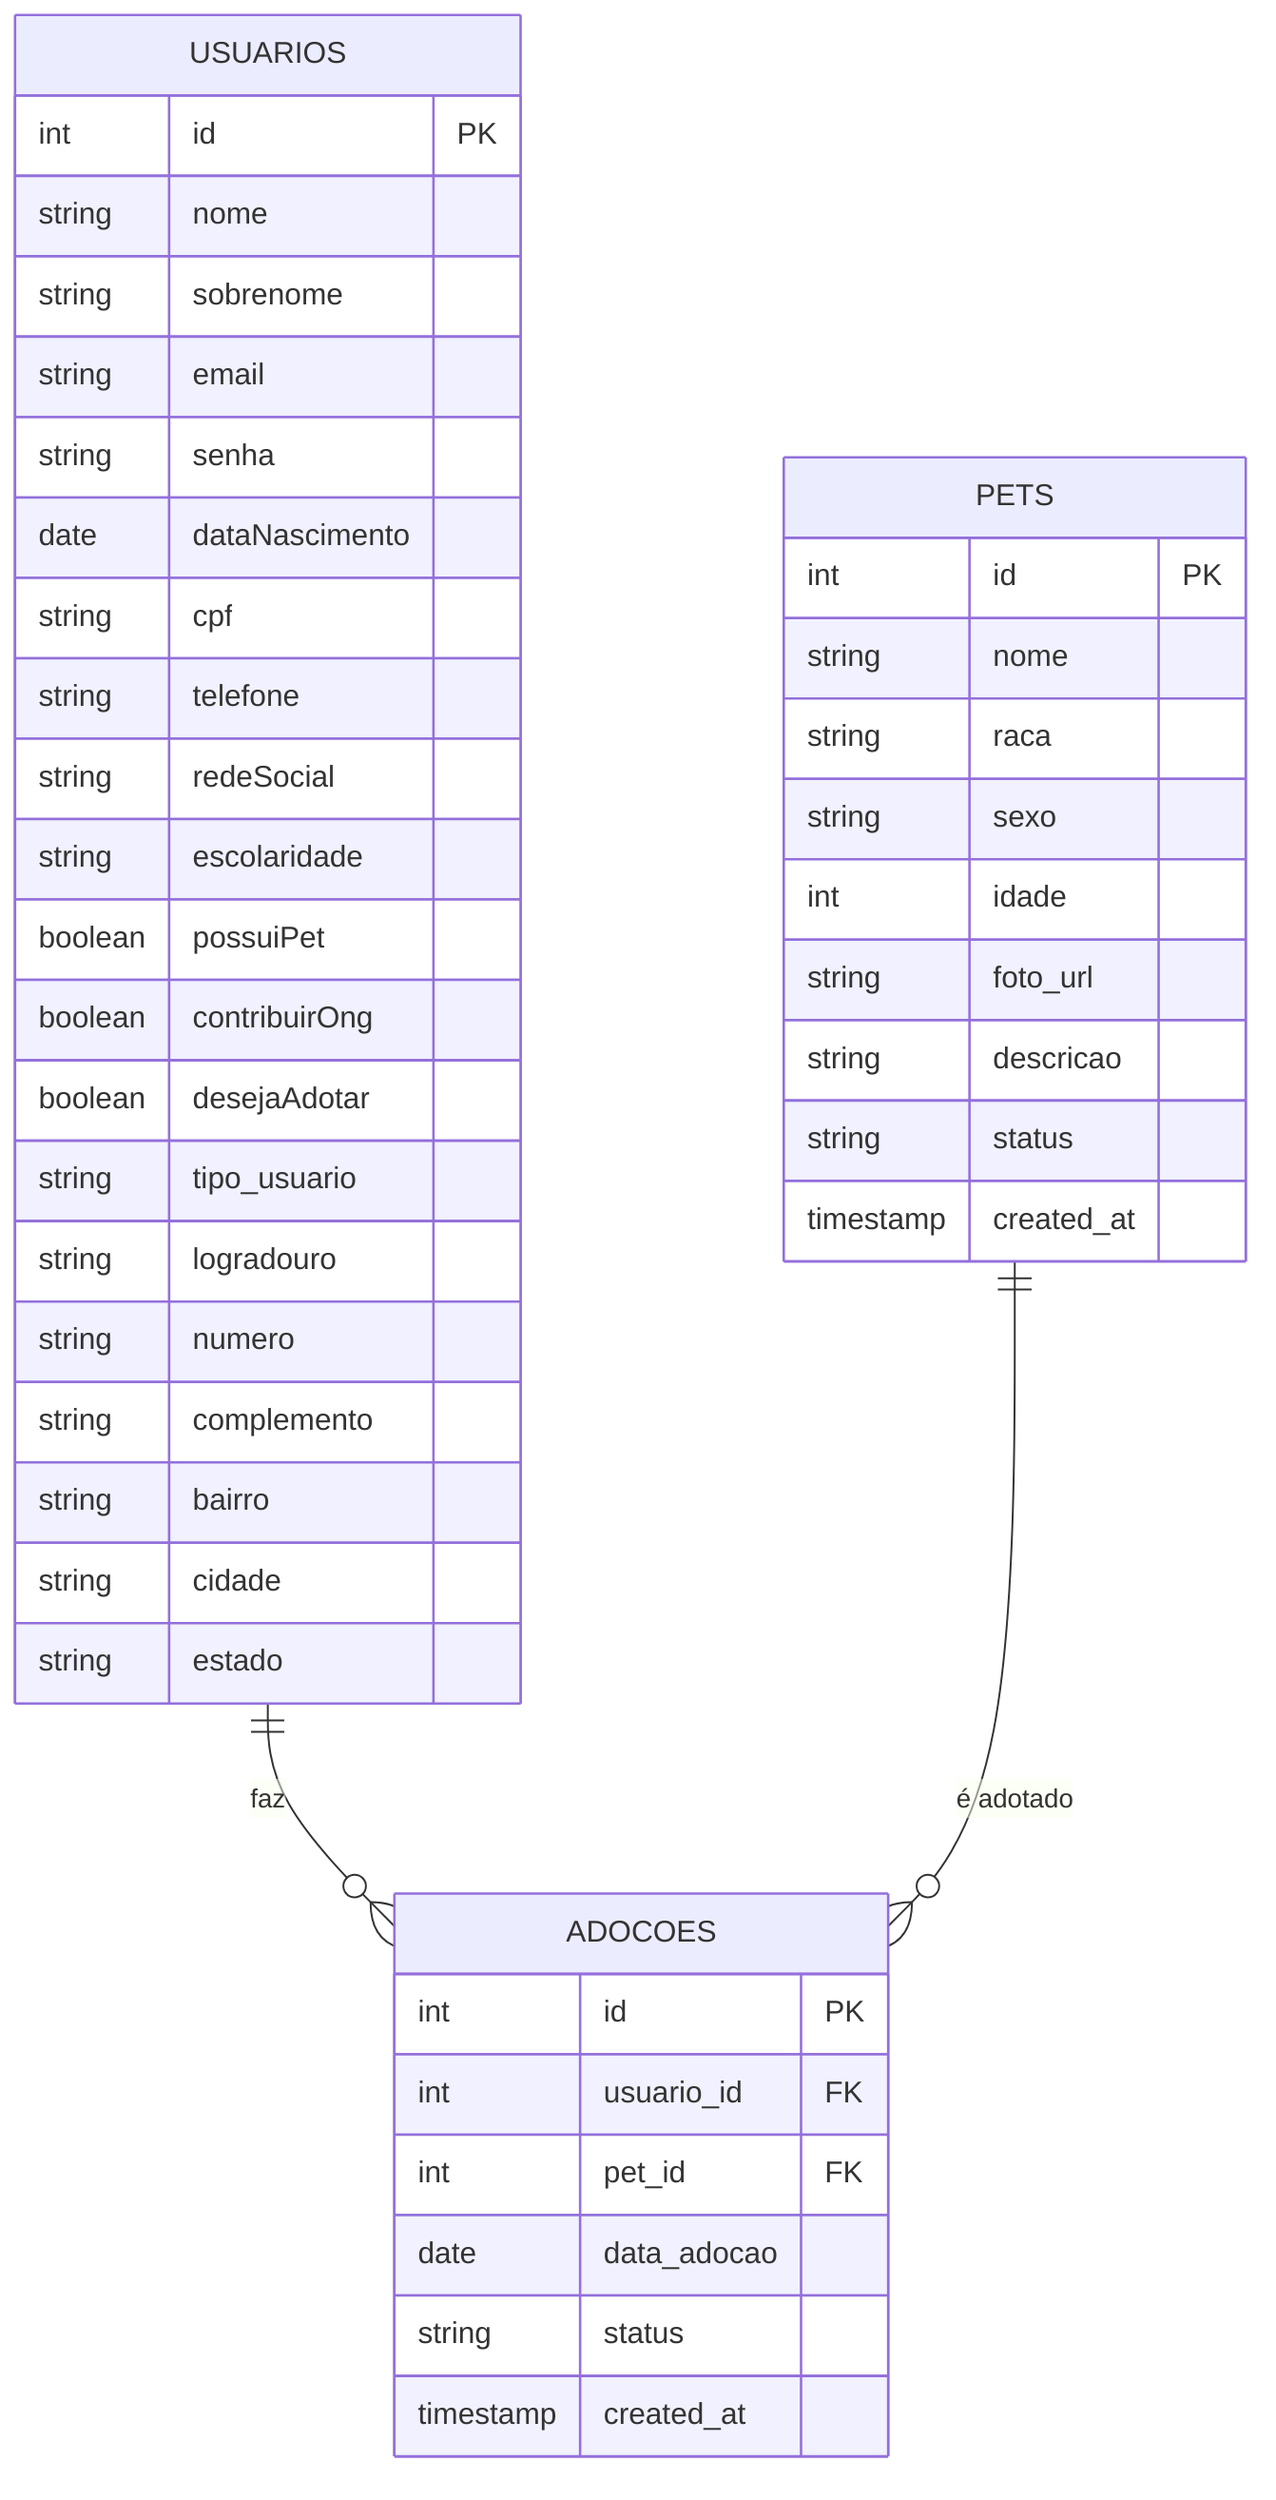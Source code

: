 erDiagram
    USUARIOS {
        int id PK
        string nome
        string sobrenome
        string email
        string senha
        date dataNascimento
        string cpf
        string telefone
        string redeSocial
        string escolaridade
        boolean possuiPet
        boolean contribuirOng
        boolean desejaAdotar
        string tipo_usuario
        string logradouro
        string numero
        string complemento
        string bairro
        string cidade
        string estado
    }
    
    PETS {
        int id PK
        string nome
        string raca
        string sexo
        int idade
        string foto_url
        string descricao
        string status
        timestamp created_at
    }
    
    ADOCOES {
        int id PK
        int usuario_id FK
        int pet_id FK
        date data_adocao
        string status
        timestamp created_at
    }
    
    USUARIOS ||--o{ ADOCOES : "faz"
    PETS ||--o{ ADOCOES : "é adotado"